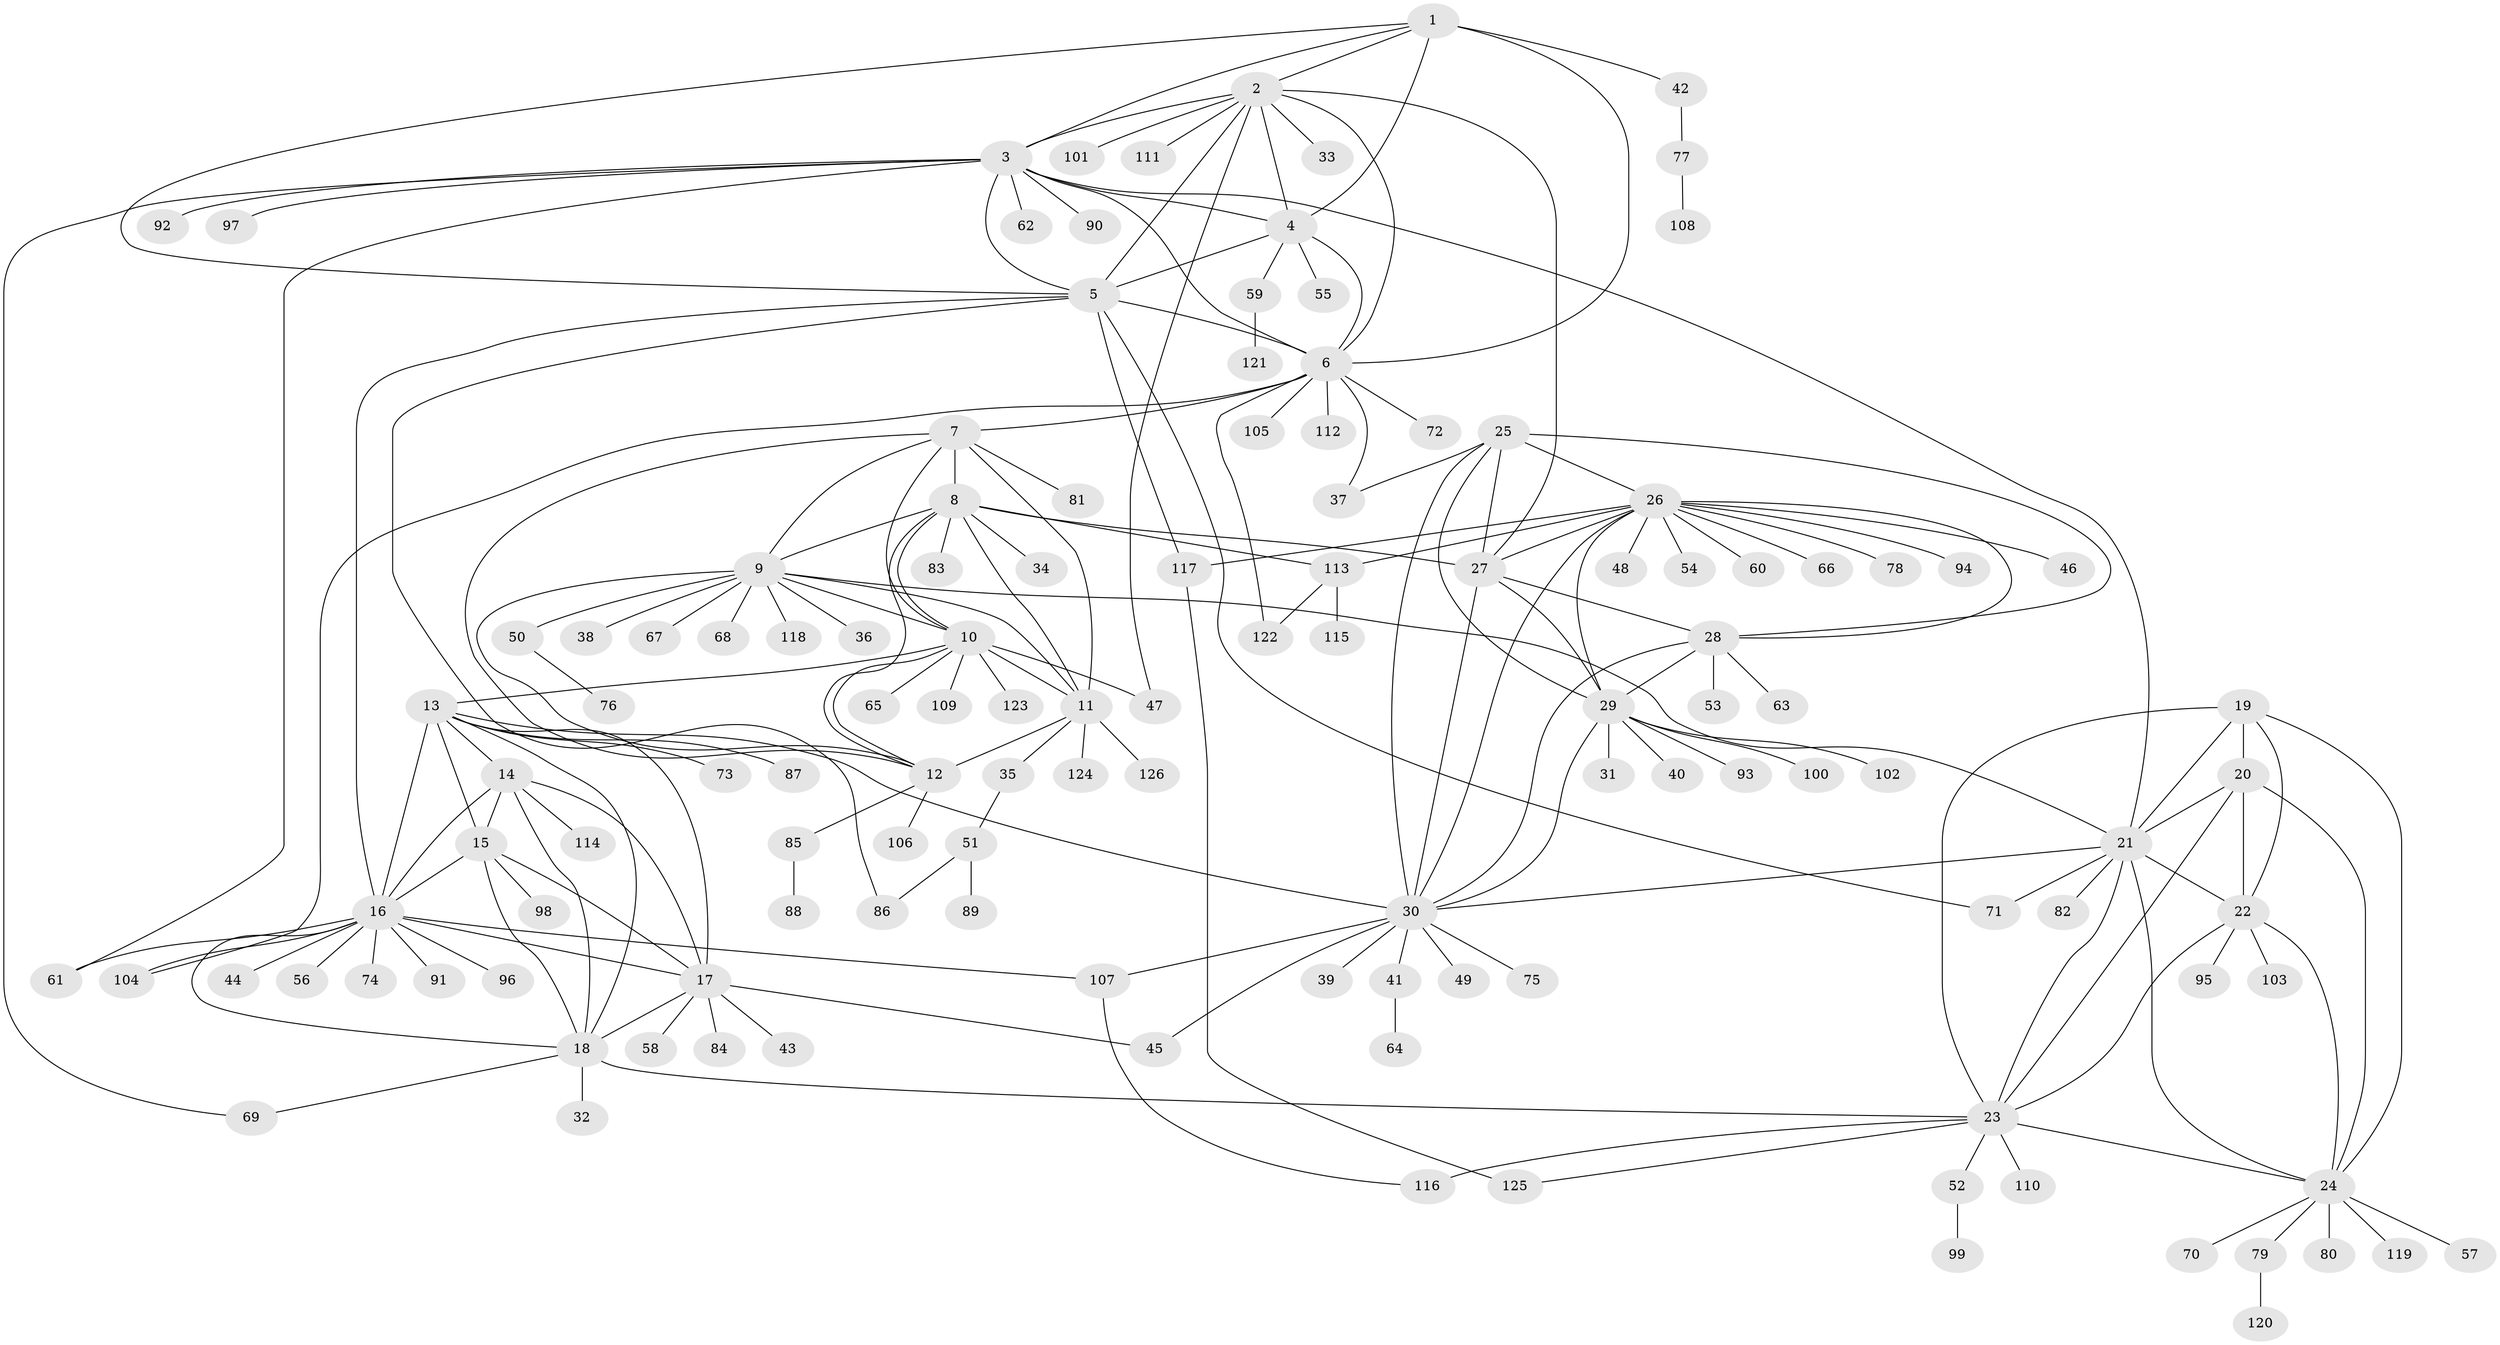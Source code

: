 // coarse degree distribution, {10: 0.0196078431372549, 6: 0.0784313725490196, 7: 0.058823529411764705, 5: 0.09803921568627451, 8: 0.09803921568627451, 11: 0.0392156862745098, 4: 0.058823529411764705, 1: 0.39215686274509803, 2: 0.11764705882352941, 3: 0.0392156862745098}
// Generated by graph-tools (version 1.1) at 2025/52/03/04/25 22:52:31]
// undirected, 126 vertices, 195 edges
graph export_dot {
  node [color=gray90,style=filled];
  1;
  2;
  3;
  4;
  5;
  6;
  7;
  8;
  9;
  10;
  11;
  12;
  13;
  14;
  15;
  16;
  17;
  18;
  19;
  20;
  21;
  22;
  23;
  24;
  25;
  26;
  27;
  28;
  29;
  30;
  31;
  32;
  33;
  34;
  35;
  36;
  37;
  38;
  39;
  40;
  41;
  42;
  43;
  44;
  45;
  46;
  47;
  48;
  49;
  50;
  51;
  52;
  53;
  54;
  55;
  56;
  57;
  58;
  59;
  60;
  61;
  62;
  63;
  64;
  65;
  66;
  67;
  68;
  69;
  70;
  71;
  72;
  73;
  74;
  75;
  76;
  77;
  78;
  79;
  80;
  81;
  82;
  83;
  84;
  85;
  86;
  87;
  88;
  89;
  90;
  91;
  92;
  93;
  94;
  95;
  96;
  97;
  98;
  99;
  100;
  101;
  102;
  103;
  104;
  105;
  106;
  107;
  108;
  109;
  110;
  111;
  112;
  113;
  114;
  115;
  116;
  117;
  118;
  119;
  120;
  121;
  122;
  123;
  124;
  125;
  126;
  1 -- 2;
  1 -- 3;
  1 -- 4;
  1 -- 5;
  1 -- 6;
  1 -- 42;
  2 -- 3;
  2 -- 4;
  2 -- 5;
  2 -- 6;
  2 -- 27;
  2 -- 33;
  2 -- 47;
  2 -- 101;
  2 -- 111;
  3 -- 4;
  3 -- 5;
  3 -- 6;
  3 -- 21;
  3 -- 61;
  3 -- 62;
  3 -- 69;
  3 -- 90;
  3 -- 92;
  3 -- 97;
  4 -- 5;
  4 -- 6;
  4 -- 55;
  4 -- 59;
  5 -- 6;
  5 -- 16;
  5 -- 71;
  5 -- 86;
  5 -- 117;
  6 -- 7;
  6 -- 37;
  6 -- 72;
  6 -- 104;
  6 -- 105;
  6 -- 112;
  6 -- 122;
  7 -- 8;
  7 -- 9;
  7 -- 10;
  7 -- 11;
  7 -- 12;
  7 -- 81;
  8 -- 9;
  8 -- 10;
  8 -- 11;
  8 -- 12;
  8 -- 27;
  8 -- 34;
  8 -- 83;
  8 -- 113;
  9 -- 10;
  9 -- 11;
  9 -- 12;
  9 -- 21;
  9 -- 36;
  9 -- 38;
  9 -- 50;
  9 -- 67;
  9 -- 68;
  9 -- 118;
  10 -- 11;
  10 -- 12;
  10 -- 13;
  10 -- 47;
  10 -- 65;
  10 -- 109;
  10 -- 123;
  11 -- 12;
  11 -- 35;
  11 -- 124;
  11 -- 126;
  12 -- 85;
  12 -- 106;
  13 -- 14;
  13 -- 15;
  13 -- 16;
  13 -- 17;
  13 -- 18;
  13 -- 30;
  13 -- 73;
  13 -- 87;
  14 -- 15;
  14 -- 16;
  14 -- 17;
  14 -- 18;
  14 -- 114;
  15 -- 16;
  15 -- 17;
  15 -- 18;
  15 -- 98;
  16 -- 17;
  16 -- 18;
  16 -- 44;
  16 -- 56;
  16 -- 61;
  16 -- 74;
  16 -- 91;
  16 -- 96;
  16 -- 104;
  16 -- 107;
  17 -- 18;
  17 -- 43;
  17 -- 45;
  17 -- 58;
  17 -- 84;
  18 -- 23;
  18 -- 32;
  18 -- 69;
  19 -- 20;
  19 -- 21;
  19 -- 22;
  19 -- 23;
  19 -- 24;
  20 -- 21;
  20 -- 22;
  20 -- 23;
  20 -- 24;
  21 -- 22;
  21 -- 23;
  21 -- 24;
  21 -- 30;
  21 -- 71;
  21 -- 82;
  22 -- 23;
  22 -- 24;
  22 -- 95;
  22 -- 103;
  23 -- 24;
  23 -- 52;
  23 -- 110;
  23 -- 116;
  23 -- 125;
  24 -- 57;
  24 -- 70;
  24 -- 79;
  24 -- 80;
  24 -- 119;
  25 -- 26;
  25 -- 27;
  25 -- 28;
  25 -- 29;
  25 -- 30;
  25 -- 37;
  26 -- 27;
  26 -- 28;
  26 -- 29;
  26 -- 30;
  26 -- 46;
  26 -- 48;
  26 -- 54;
  26 -- 60;
  26 -- 66;
  26 -- 78;
  26 -- 94;
  26 -- 113;
  26 -- 117;
  27 -- 28;
  27 -- 29;
  27 -- 30;
  28 -- 29;
  28 -- 30;
  28 -- 53;
  28 -- 63;
  29 -- 30;
  29 -- 31;
  29 -- 40;
  29 -- 93;
  29 -- 100;
  29 -- 102;
  30 -- 39;
  30 -- 41;
  30 -- 45;
  30 -- 49;
  30 -- 75;
  30 -- 107;
  35 -- 51;
  41 -- 64;
  42 -- 77;
  50 -- 76;
  51 -- 86;
  51 -- 89;
  52 -- 99;
  59 -- 121;
  77 -- 108;
  79 -- 120;
  85 -- 88;
  107 -- 116;
  113 -- 115;
  113 -- 122;
  117 -- 125;
}
